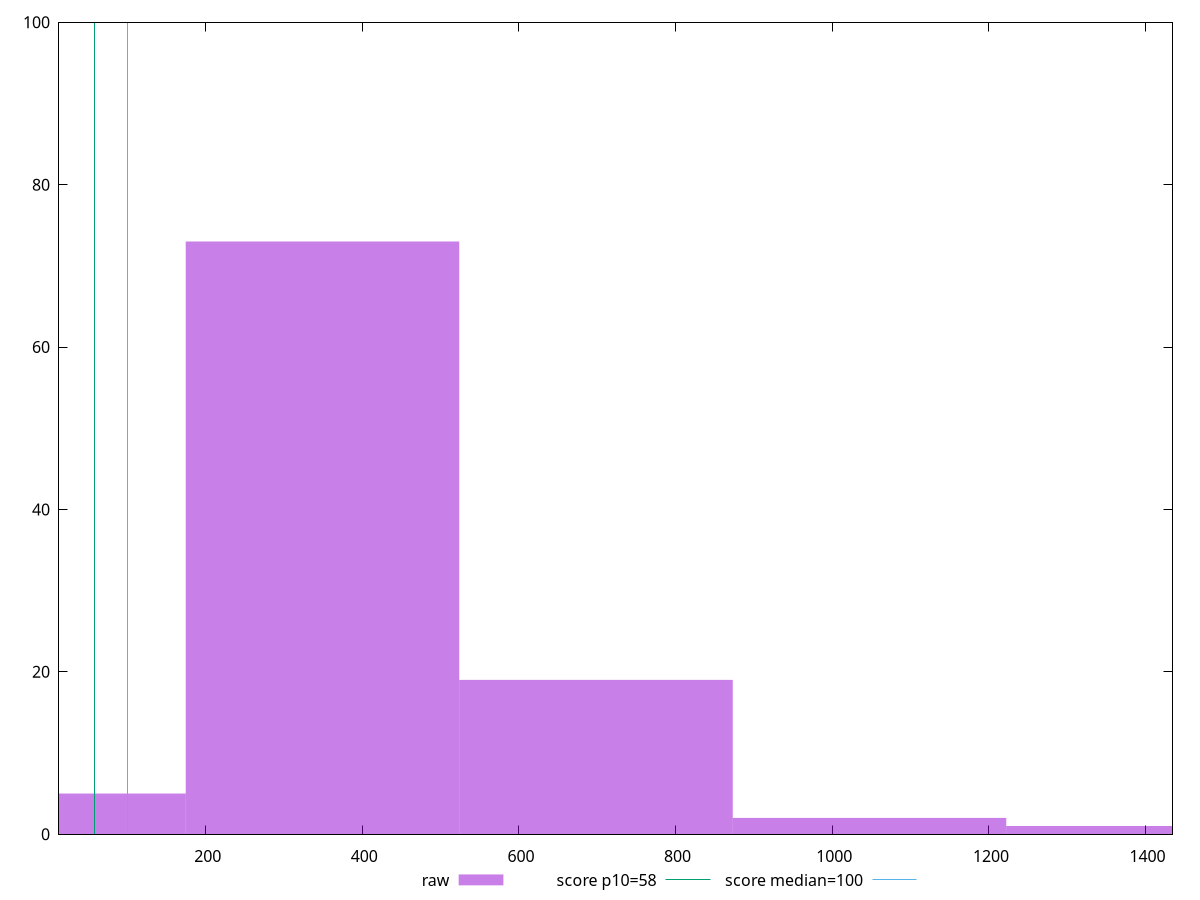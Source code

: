 reset

$raw <<EOF
349.1882864654027 73
0 5
1047.5648593962082 2
698.3765729308054 19
1396.7531458616108 1
EOF

set key outside below
set boxwidth 349.1882864654027
set xrange [12.8:1434.3999999999994]
set yrange [0:100]
set trange [0:100]
set style fill transparent solid 0.5 noborder

set parametric
set terminal svg size 640, 490 enhanced background rgb 'white'
set output "report/report_00029_2021-02-24T13-36-40.390Z/estimated-input-latency/samples/music/raw/histogram.svg"

plot $raw title "raw" with boxes, \
     58,t title "score p10=58", \
     100,t title "score median=100"

reset

